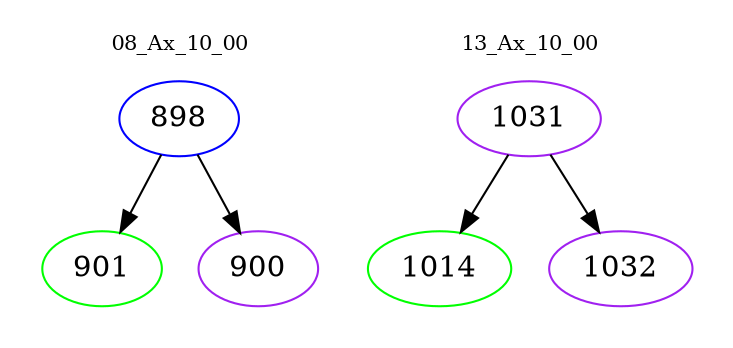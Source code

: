 digraph{
subgraph cluster_0 {
color = white
label = "08_Ax_10_00";
fontsize=10;
T0_898 [label="898", color="blue"]
T0_898 -> T0_901 [color="black"]
T0_901 [label="901", color="green"]
T0_898 -> T0_900 [color="black"]
T0_900 [label="900", color="purple"]
}
subgraph cluster_1 {
color = white
label = "13_Ax_10_00";
fontsize=10;
T1_1031 [label="1031", color="purple"]
T1_1031 -> T1_1014 [color="black"]
T1_1014 [label="1014", color="green"]
T1_1031 -> T1_1032 [color="black"]
T1_1032 [label="1032", color="purple"]
}
}

